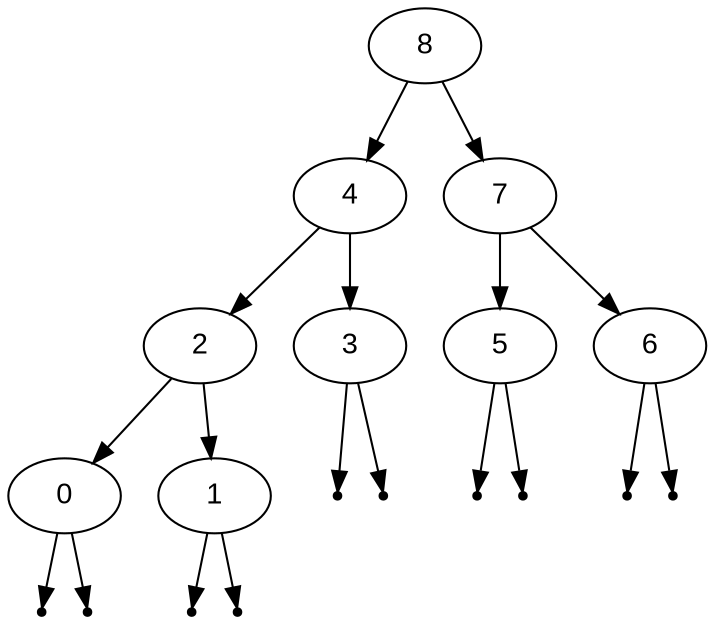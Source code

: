 digraph BST {
    node [fontname="Arial"];
    8 -> 4;
    4 -> 2;
    2 -> 0;
    null0 [shape=point];
    0 -> null0;
    null1 [shape=point];
    0 -> null1;
    2 -> 1;
    null2 [shape=point];
    1 -> null2;
    null3 [shape=point];
    1 -> null3;
    4 -> 3;
    null4 [shape=point];
    3 -> null4;
    null5 [shape=point];
    3 -> null5;
    8 -> 7;
    7 -> 5;
    null6 [shape=point];
    5 -> null6;
    null7 [shape=point];
    5 -> null7;
    7 -> 6;
    null8 [shape=point];
    6 -> null8;
    null9 [shape=point];
    6 -> null9;
}
